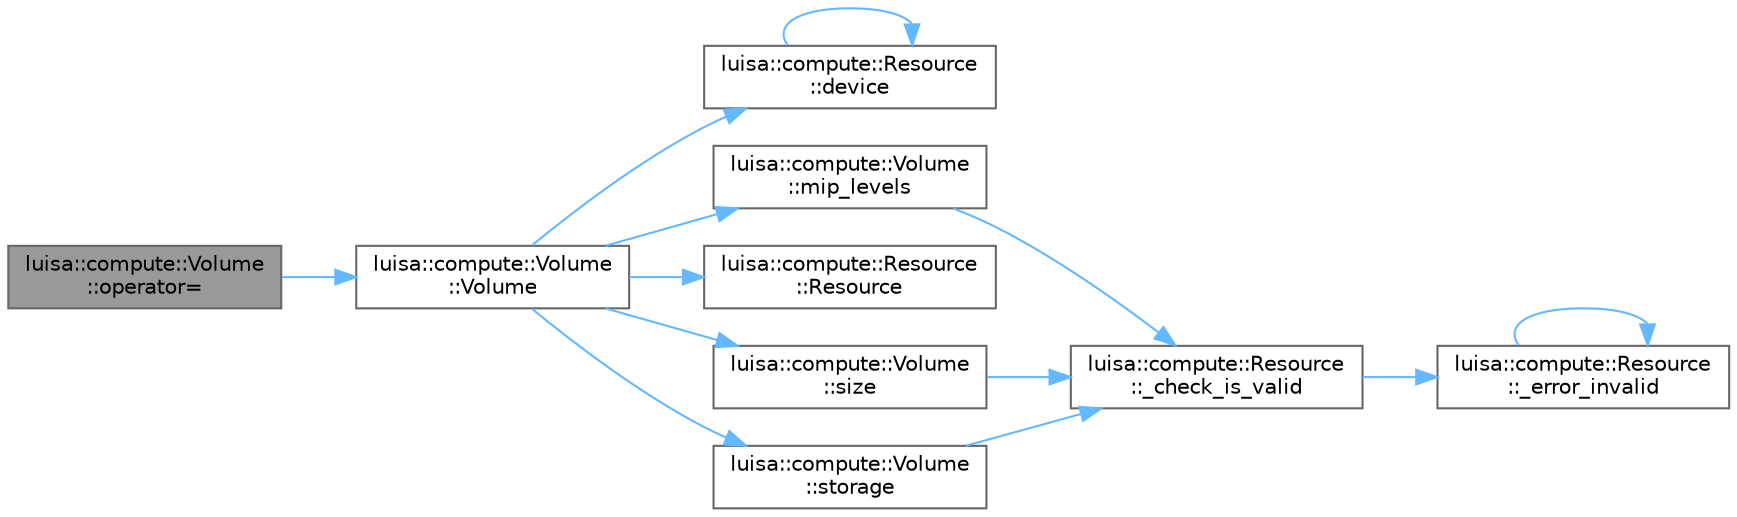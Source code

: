 digraph "luisa::compute::Volume::operator="
{
 // LATEX_PDF_SIZE
  bgcolor="transparent";
  edge [fontname=Helvetica,fontsize=10,labelfontname=Helvetica,labelfontsize=10];
  node [fontname=Helvetica,fontsize=10,shape=box,height=0.2,width=0.4];
  rankdir="LR";
  Node1 [id="Node000001",label="luisa::compute::Volume\l::operator=",height=0.2,width=0.4,color="gray40", fillcolor="grey60", style="filled", fontcolor="black",tooltip=" "];
  Node1 -> Node2 [id="edge13_Node000001_Node000002",color="steelblue1",style="solid",tooltip=" "];
  Node2 [id="Node000002",label="luisa::compute::Volume\l::Volume",height=0.2,width=0.4,color="grey40", fillcolor="white", style="filled",URL="$classluisa_1_1compute_1_1_volume.html#a6ef9512bcf233ada7344028698cf9075",tooltip=" "];
  Node2 -> Node3 [id="edge14_Node000002_Node000003",color="steelblue1",style="solid",tooltip=" "];
  Node3 [id="Node000003",label="luisa::compute::Resource\l::device",height=0.2,width=0.4,color="grey40", fillcolor="white", style="filled",URL="$classluisa_1_1compute_1_1_resource.html#a80d70cb175660af12e01637de33f32bc",tooltip=" "];
  Node3 -> Node3 [id="edge15_Node000003_Node000003",color="steelblue1",style="solid",tooltip=" "];
  Node2 -> Node4 [id="edge16_Node000002_Node000004",color="steelblue1",style="solid",tooltip=" "];
  Node4 [id="Node000004",label="luisa::compute::Volume\l::mip_levels",height=0.2,width=0.4,color="grey40", fillcolor="white", style="filled",URL="$classluisa_1_1compute_1_1_volume.html#a4d52647b42f1ee5817c47c2e1af38078",tooltip=" "];
  Node4 -> Node5 [id="edge17_Node000004_Node000005",color="steelblue1",style="solid",tooltip=" "];
  Node5 [id="Node000005",label="luisa::compute::Resource\l::_check_is_valid",height=0.2,width=0.4,color="grey40", fillcolor="white", style="filled",URL="$classluisa_1_1compute_1_1_resource.html#acd4eeb601dbaa644497541380a30c9aa",tooltip=" "];
  Node5 -> Node6 [id="edge18_Node000005_Node000006",color="steelblue1",style="solid",tooltip=" "];
  Node6 [id="Node000006",label="luisa::compute::Resource\l::_error_invalid",height=0.2,width=0.4,color="grey40", fillcolor="white", style="filled",URL="$classluisa_1_1compute_1_1_resource.html#a98f3cf67e789cf526dce15ddbaf4b949",tooltip=" "];
  Node6 -> Node6 [id="edge19_Node000006_Node000006",color="steelblue1",style="solid",tooltip=" "];
  Node2 -> Node7 [id="edge20_Node000002_Node000007",color="steelblue1",style="solid",tooltip=" "];
  Node7 [id="Node000007",label="luisa::compute::Resource\l::Resource",height=0.2,width=0.4,color="grey40", fillcolor="white", style="filled",URL="$classluisa_1_1compute_1_1_resource.html#ad04c9df5461ad463bc3bfa340590a61a",tooltip=" "];
  Node2 -> Node8 [id="edge21_Node000002_Node000008",color="steelblue1",style="solid",tooltip=" "];
  Node8 [id="Node000008",label="luisa::compute::Volume\l::size",height=0.2,width=0.4,color="grey40", fillcolor="white", style="filled",URL="$classluisa_1_1compute_1_1_volume.html#a9f3e827d40abeda9cd05f183f62c4292",tooltip=" "];
  Node8 -> Node5 [id="edge22_Node000008_Node000005",color="steelblue1",style="solid",tooltip=" "];
  Node2 -> Node9 [id="edge23_Node000002_Node000009",color="steelblue1",style="solid",tooltip=" "];
  Node9 [id="Node000009",label="luisa::compute::Volume\l::storage",height=0.2,width=0.4,color="grey40", fillcolor="white", style="filled",URL="$classluisa_1_1compute_1_1_volume.html#af6c3fcf976dc4034f3155a69c7406318",tooltip=" "];
  Node9 -> Node5 [id="edge24_Node000009_Node000005",color="steelblue1",style="solid",tooltip=" "];
}
